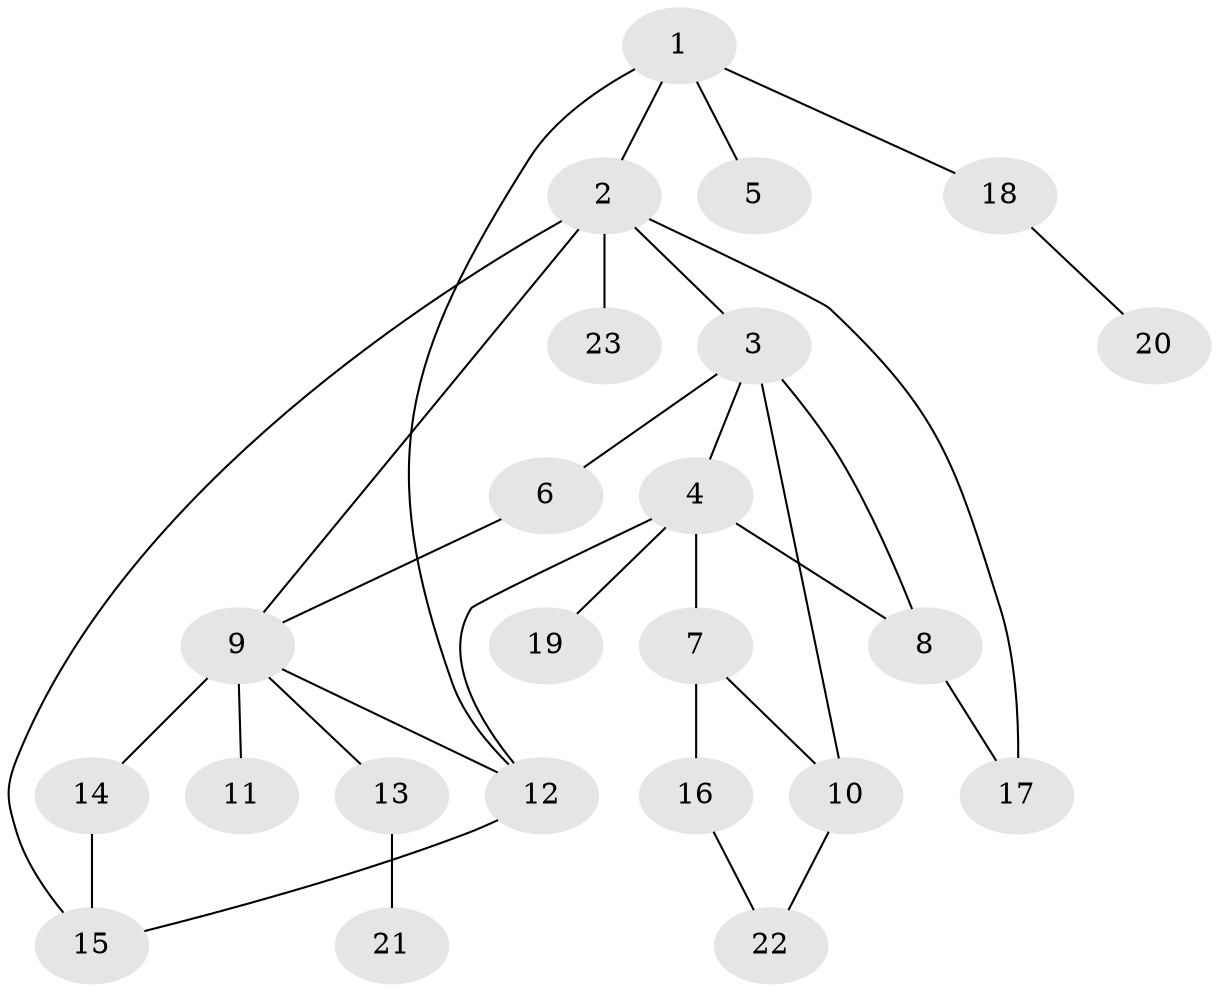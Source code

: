 // original degree distribution, {5: 0.039473684210526314, 4: 0.039473684210526314, 8: 0.02631578947368421, 3: 0.18421052631578946, 2: 0.2631578947368421, 6: 0.013157894736842105, 1: 0.42105263157894735, 7: 0.013157894736842105}
// Generated by graph-tools (version 1.1) at 2025/49/03/04/25 22:49:03]
// undirected, 23 vertices, 31 edges
graph export_dot {
  node [color=gray90,style=filled];
  1;
  2;
  3;
  4;
  5;
  6;
  7;
  8;
  9;
  10;
  11;
  12;
  13;
  14;
  15;
  16;
  17;
  18;
  19;
  20;
  21;
  22;
  23;
  1 -- 2 [weight=1.0];
  1 -- 5 [weight=1.0];
  1 -- 12 [weight=1.0];
  1 -- 18 [weight=1.0];
  2 -- 3 [weight=2.0];
  2 -- 9 [weight=1.0];
  2 -- 15 [weight=1.0];
  2 -- 17 [weight=1.0];
  2 -- 23 [weight=2.0];
  3 -- 4 [weight=1.0];
  3 -- 6 [weight=1.0];
  3 -- 8 [weight=1.0];
  3 -- 10 [weight=2.0];
  4 -- 7 [weight=1.0];
  4 -- 8 [weight=2.0];
  4 -- 12 [weight=1.0];
  4 -- 19 [weight=1.0];
  6 -- 9 [weight=1.0];
  7 -- 10 [weight=1.0];
  7 -- 16 [weight=4.0];
  8 -- 17 [weight=1.0];
  9 -- 11 [weight=1.0];
  9 -- 12 [weight=1.0];
  9 -- 13 [weight=1.0];
  9 -- 14 [weight=1.0];
  10 -- 22 [weight=1.0];
  12 -- 15 [weight=1.0];
  13 -- 21 [weight=1.0];
  14 -- 15 [weight=1.0];
  16 -- 22 [weight=1.0];
  18 -- 20 [weight=1.0];
}
